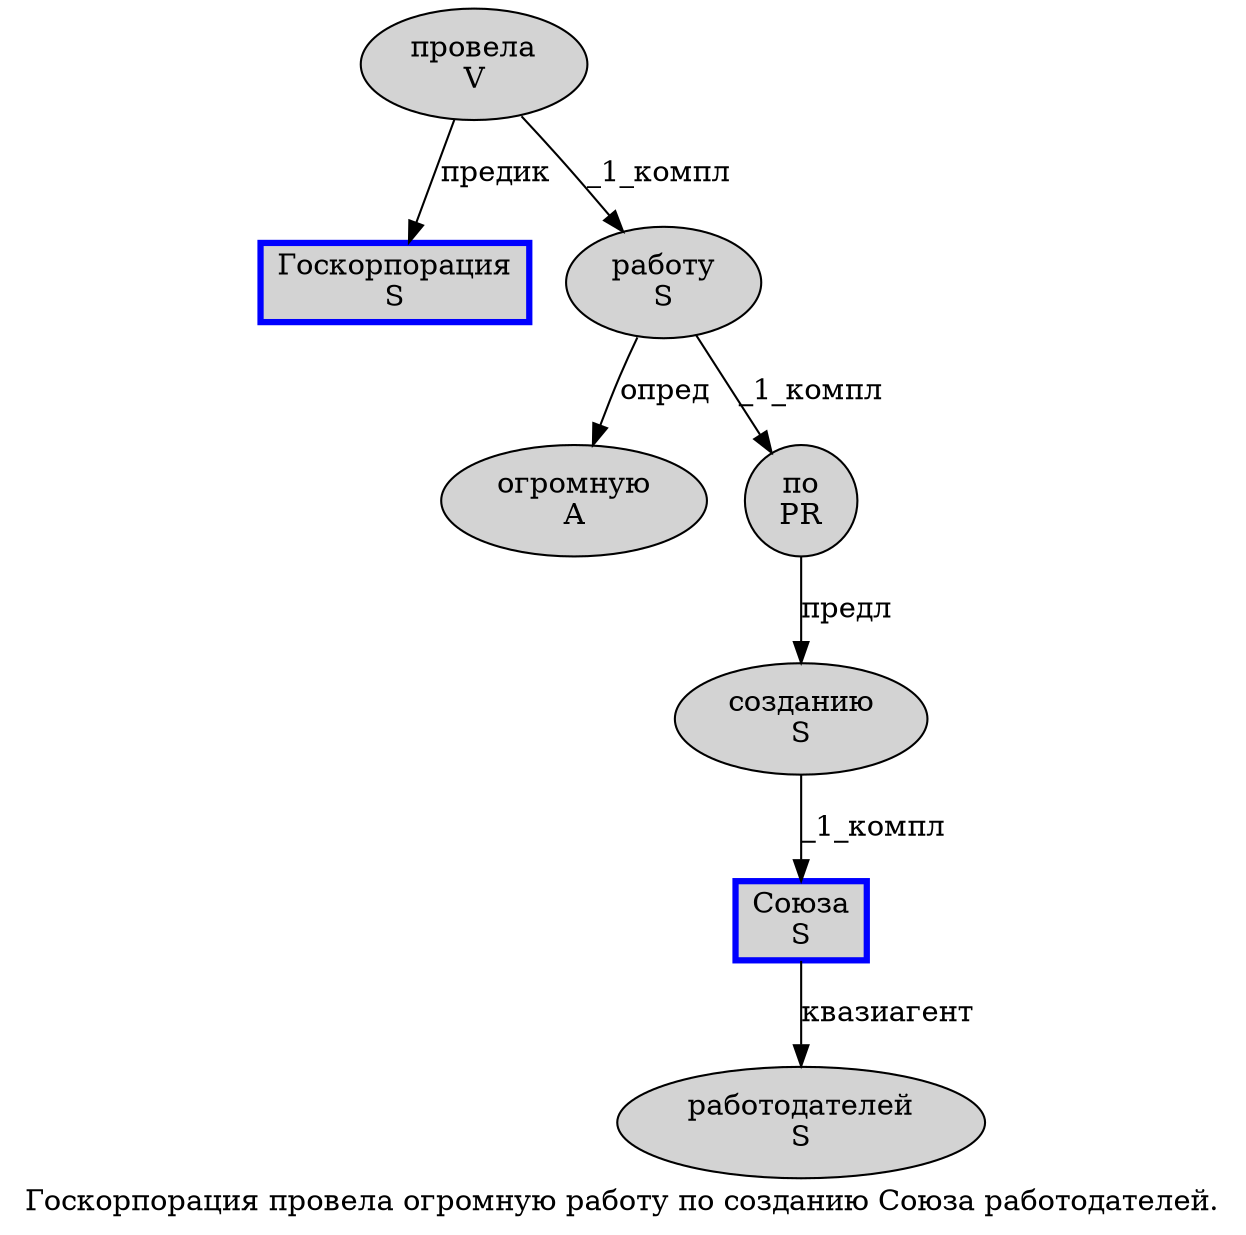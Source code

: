 digraph SENTENCE_403 {
	graph [label="Госкорпорация провела огромную работу по созданию Союза работодателей."]
	node [style=filled]
		0 [label="Госкорпорация
S" color=blue fillcolor=lightgray penwidth=3 shape=box]
		1 [label="провела
V" color="" fillcolor=lightgray penwidth=1 shape=ellipse]
		2 [label="огромную
A" color="" fillcolor=lightgray penwidth=1 shape=ellipse]
		3 [label="работу
S" color="" fillcolor=lightgray penwidth=1 shape=ellipse]
		4 [label="по
PR" color="" fillcolor=lightgray penwidth=1 shape=ellipse]
		5 [label="созданию
S" color="" fillcolor=lightgray penwidth=1 shape=ellipse]
		6 [label="Союза
S" color=blue fillcolor=lightgray penwidth=3 shape=box]
		7 [label="работодателей
S" color="" fillcolor=lightgray penwidth=1 shape=ellipse]
			4 -> 5 [label="предл"]
			5 -> 6 [label="_1_компл"]
			3 -> 2 [label="опред"]
			3 -> 4 [label="_1_компл"]
			1 -> 0 [label="предик"]
			1 -> 3 [label="_1_компл"]
			6 -> 7 [label="квазиагент"]
}